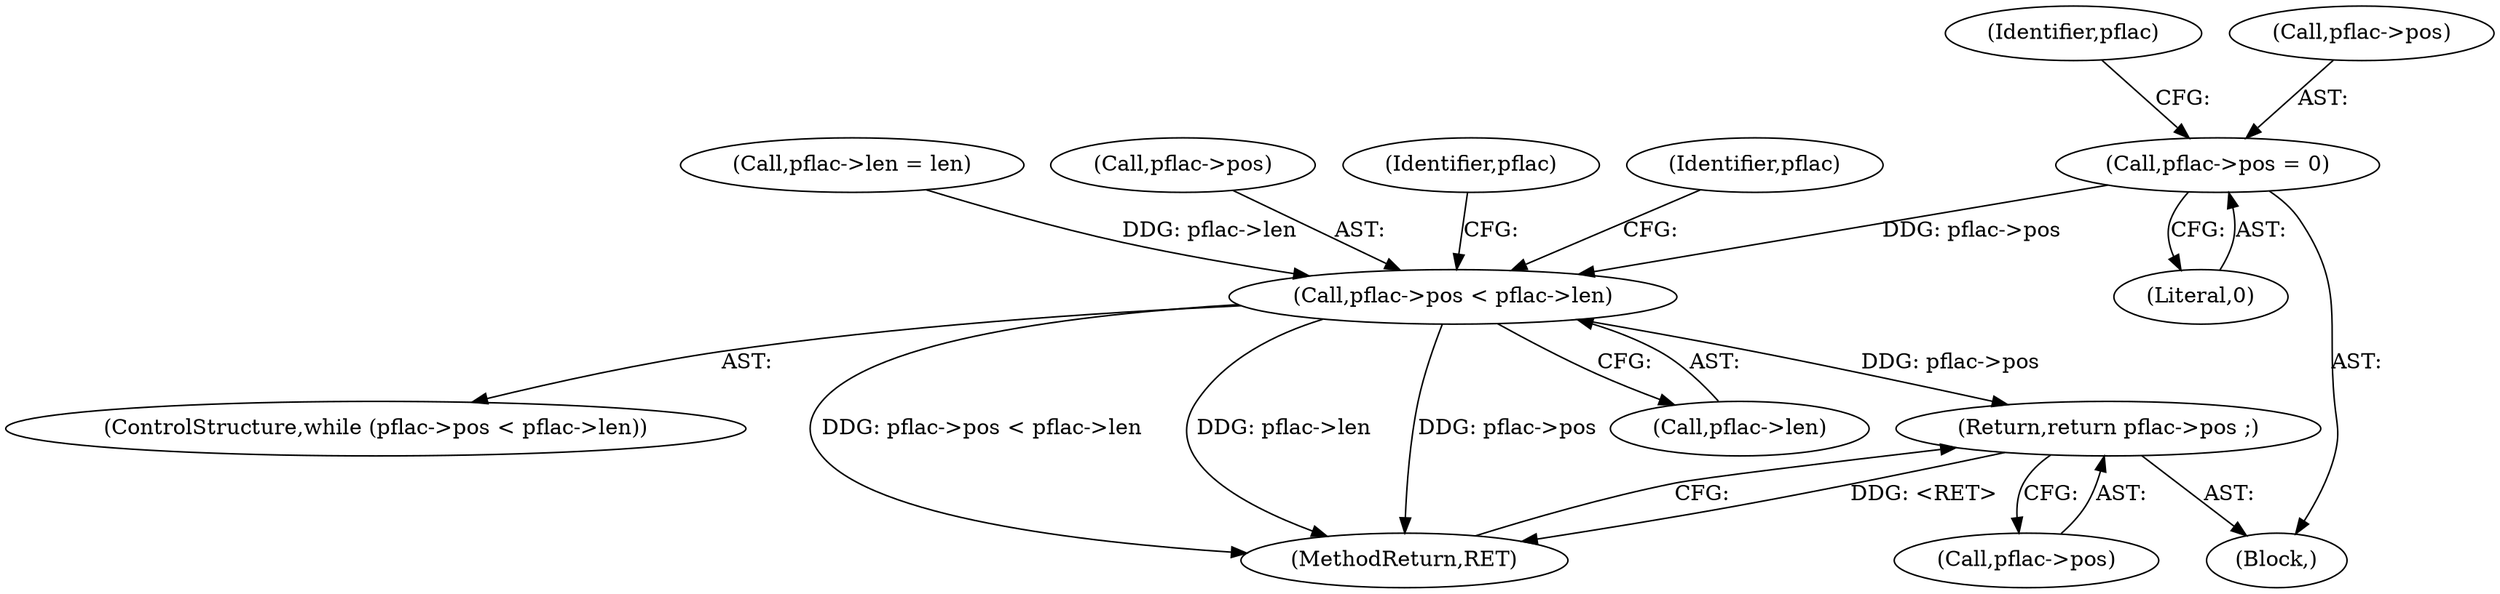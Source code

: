 digraph "0_libsndfile_60b234301adf258786d8b90be5c1d437fc8799e0_0@pointer" {
"1000118" [label="(Call,pflac->pos = 0)"];
"1000176" [label="(Call,pflac->pos < pflac->len)"];
"1000220" [label="(Return,return pflac->pos ;)"];
"1000123" [label="(Call,pflac->len = len)"];
"1000125" [label="(Identifier,pflac)"];
"1000177" [label="(Call,pflac->pos)"];
"1000221" [label="(Call,pflac->pos)"];
"1000122" [label="(Literal,0)"];
"1000175" [label="(ControlStructure,while (pflac->pos < pflac->len))"];
"1000108" [label="(Block,)"];
"1000220" [label="(Return,return pflac->pos ;)"];
"1000176" [label="(Call,pflac->pos < pflac->len)"];
"1000118" [label="(Call,pflac->pos = 0)"];
"1000119" [label="(Call,pflac->pos)"];
"1000188" [label="(Identifier,pflac)"];
"1000224" [label="(MethodReturn,RET)"];
"1000217" [label="(Identifier,pflac)"];
"1000180" [label="(Call,pflac->len)"];
"1000118" -> "1000108"  [label="AST: "];
"1000118" -> "1000122"  [label="CFG: "];
"1000119" -> "1000118"  [label="AST: "];
"1000122" -> "1000118"  [label="AST: "];
"1000125" -> "1000118"  [label="CFG: "];
"1000118" -> "1000176"  [label="DDG: pflac->pos"];
"1000176" -> "1000175"  [label="AST: "];
"1000176" -> "1000180"  [label="CFG: "];
"1000177" -> "1000176"  [label="AST: "];
"1000180" -> "1000176"  [label="AST: "];
"1000188" -> "1000176"  [label="CFG: "];
"1000217" -> "1000176"  [label="CFG: "];
"1000176" -> "1000224"  [label="DDG: pflac->pos < pflac->len"];
"1000176" -> "1000224"  [label="DDG: pflac->len"];
"1000176" -> "1000224"  [label="DDG: pflac->pos"];
"1000123" -> "1000176"  [label="DDG: pflac->len"];
"1000176" -> "1000220"  [label="DDG: pflac->pos"];
"1000220" -> "1000108"  [label="AST: "];
"1000220" -> "1000221"  [label="CFG: "];
"1000221" -> "1000220"  [label="AST: "];
"1000224" -> "1000220"  [label="CFG: "];
"1000220" -> "1000224"  [label="DDG: <RET>"];
}
